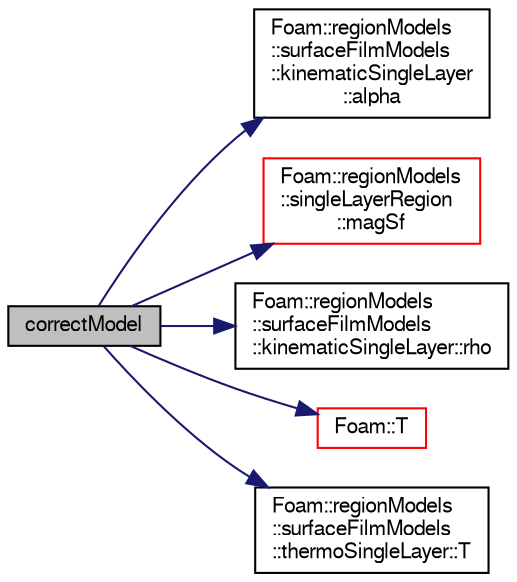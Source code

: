 digraph "correctModel"
{
  bgcolor="transparent";
  edge [fontname="FreeSans",fontsize="10",labelfontname="FreeSans",labelfontsize="10"];
  node [fontname="FreeSans",fontsize="10",shape=record];
  rankdir="LR";
  Node59 [label="correctModel",height=0.2,width=0.4,color="black", fillcolor="grey75", style="filled", fontcolor="black"];
  Node59 -> Node60 [color="midnightblue",fontsize="10",style="solid",fontname="FreeSans"];
  Node60 [label="Foam::regionModels\l::surfaceFilmModels\l::kinematicSingleLayer\l::alpha",height=0.2,width=0.4,color="black",URL="$a29042.html#ab9e2040f014770487e679a6d3ffa0fe6",tooltip="Return the film coverage, 1 = covered, 0 = uncovered / []. "];
  Node59 -> Node61 [color="midnightblue",fontsize="10",style="solid",fontname="FreeSans"];
  Node61 [label="Foam::regionModels\l::singleLayerRegion\l::magSf",height=0.2,width=0.4,color="red",URL="$a29018.html#a731a7fa3f5bd4f856355b52d64f38d1a",tooltip="Return the face area magnitudes / [m2]. "];
  Node59 -> Node105 [color="midnightblue",fontsize="10",style="solid",fontname="FreeSans"];
  Node105 [label="Foam::regionModels\l::surfaceFilmModels\l::kinematicSingleLayer::rho",height=0.2,width=0.4,color="black",URL="$a29042.html#a1eb2161420f4d9220684a5da8a7059a9",tooltip="Return the film density [kg/m3]. "];
  Node59 -> Node106 [color="midnightblue",fontsize="10",style="solid",fontname="FreeSans"];
  Node106 [label="Foam::T",height=0.2,width=0.4,color="red",URL="$a21124.html#ae57fda0abb14bb0944947c463c6e09d4"];
  Node59 -> Node111 [color="midnightblue",fontsize="10",style="solid",fontname="FreeSans"];
  Node111 [label="Foam::regionModels\l::surfaceFilmModels\l::thermoSingleLayer::T",height=0.2,width=0.4,color="black",URL="$a29182.html#a4cdc587a2b31f4bae995d375d3e9aeab",tooltip="Return the film mean temperature [K]. "];
}
